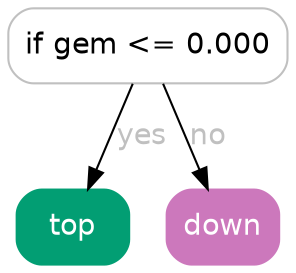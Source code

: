 digraph Tree {
	graph [bb="0,0,134,123"];
	node [color=gray,
		fillcolor=white,
		fontname=helvetica,
		label="\N",
		shape=box,
		style="filled, rounded"
	];
	edge [fontname=helvetica];
	0	[height=0.5,
		label="if gem <= 0.000",
		pos="67,105",
		width=1.8611];
	1	[color="#029e73",
		fillcolor="#029e73",
		fontcolor=white,
		height=0.5,
		label=top,
		pos="31,18",
		width=0.75];
	0 -> 1	[fontcolor=gray,
		label=yes,
		lp="64.5,61.5",
		pos="e,38.274,36.175 59.715,86.799 54.689,74.932 47.911,58.928 42.202,45.449"];
	2	[color="#cc78bc",
		fillcolor="#cc78bc",
		fontcolor=white,
		height=0.5,
		label=down,
		pos="103,18",
		width=0.75];
	0 -> 2	[fontcolor=gray,
		label=no,
		lp="96,61.5",
		pos="e,95.726,36.175 74.285,86.799 79.311,74.932 86.089,58.928 91.798,45.449"];
}
